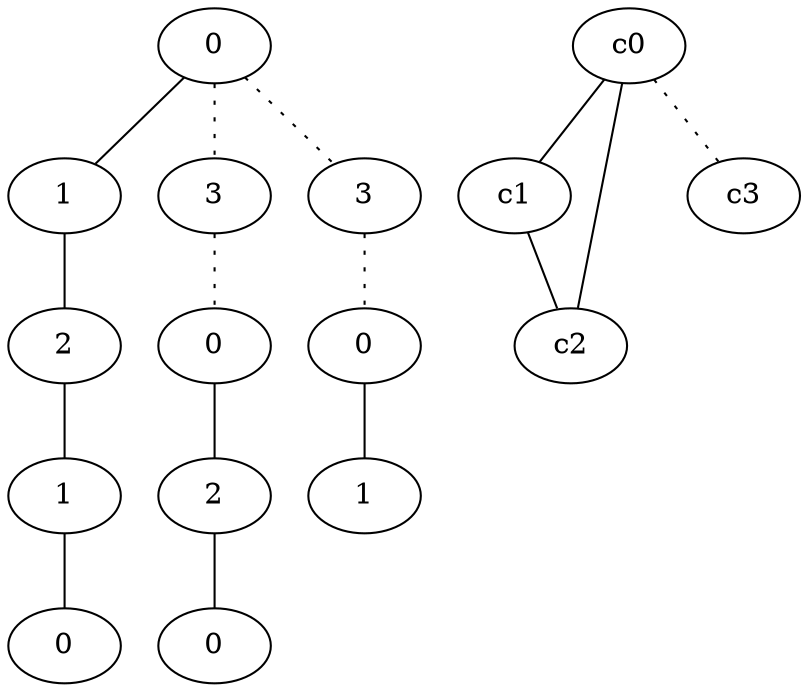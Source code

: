 graph {
a0[label=0];
a1[label=1];
a2[label=2];
a3[label=1];
a4[label=0];
a5[label=3];
a6[label=0];
a7[label=2];
a8[label=0];
a9[label=3];
a10[label=0];
a11[label=1];
a0 -- a1;
a0 -- a5 [style=dotted];
a0 -- a9 [style=dotted];
a1 -- a2;
a2 -- a3;
a3 -- a4;
a5 -- a6 [style=dotted];
a6 -- a7;
a7 -- a8;
a9 -- a10 [style=dotted];
a10 -- a11;
c0 -- c1;
c0 -- c2;
c0 -- c3 [style=dotted];
c1 -- c2;
}
